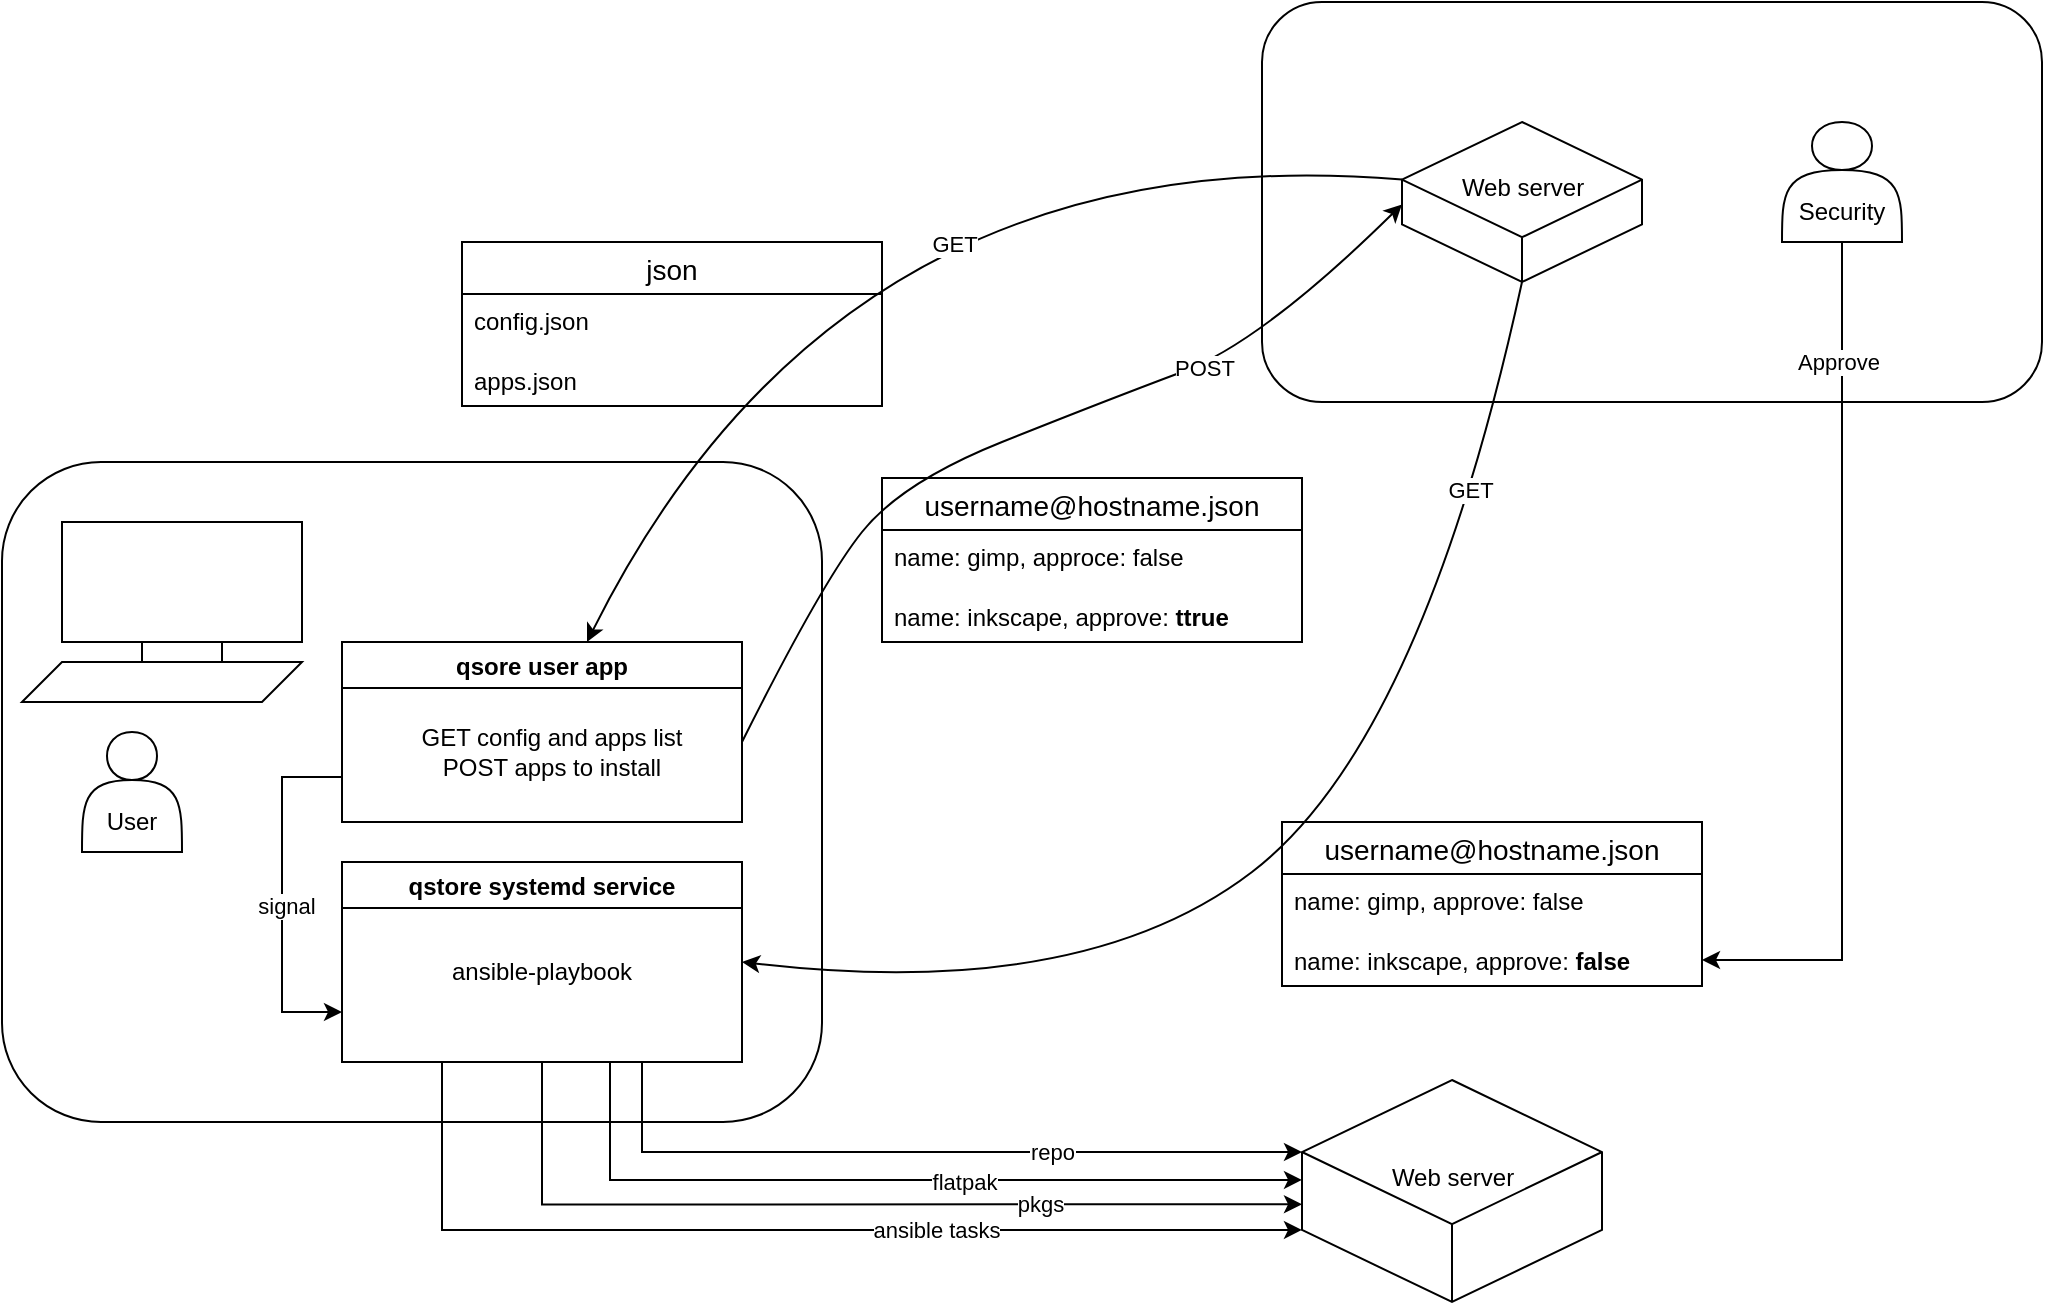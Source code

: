 <mxfile version="24.6.4" type="device">
  <diagram name="Page-1" id="eBuYZG4w0CBX4yOKYVHw">
    <mxGraphModel dx="1239" dy="920" grid="1" gridSize="10" guides="1" tooltips="1" connect="1" arrows="1" fold="1" page="1" pageScale="1" pageWidth="1100" pageHeight="850" math="0" shadow="0">
      <root>
        <mxCell id="0" />
        <mxCell id="1" parent="0" />
        <mxCell id="MfvfDj9c9M5lZ0SagO4F-14" value="" style="rounded=1;whiteSpace=wrap;html=1;fillColor=none;" parent="1" vertex="1">
          <mxGeometry x="670" y="110" width="390" height="200" as="geometry" />
        </mxCell>
        <mxCell id="lLouseXmttRzrscci-i3-39" value="" style="rounded=1;whiteSpace=wrap;html=1;fillColor=none;" parent="1" vertex="1">
          <mxGeometry x="40" y="340" width="410" height="330" as="geometry" />
        </mxCell>
        <mxCell id="lLouseXmttRzrscci-i3-2" value="&lt;div&gt;&lt;br&gt;&lt;/div&gt;&lt;div&gt;&lt;br&gt;&lt;/div&gt;User" style="shape=actor;whiteSpace=wrap;html=1;fillColor=none;" parent="1" vertex="1">
          <mxGeometry x="80" y="475" width="50" height="60" as="geometry" />
        </mxCell>
        <mxCell id="lLouseXmttRzrscci-i3-3" value="username@hostname.json" style="swimlane;fontStyle=0;childLayout=stackLayout;horizontal=1;startSize=26;horizontalStack=0;resizeParent=1;resizeParentMax=0;resizeLast=0;collapsible=1;marginBottom=0;align=center;fontSize=14;fillColor=none;" parent="1" vertex="1">
          <mxGeometry x="680" y="520" width="210" height="82" as="geometry" />
        </mxCell>
        <mxCell id="lLouseXmttRzrscci-i3-4" value="name: gimp, approve: false" style="text;strokeColor=none;fillColor=none;spacingLeft=4;spacingRight=4;overflow=hidden;rotatable=0;points=[[0,0.5],[1,0.5]];portConstraint=eastwest;fontSize=12;whiteSpace=wrap;html=1;" parent="lLouseXmttRzrscci-i3-3" vertex="1">
          <mxGeometry y="26" width="210" height="30" as="geometry" />
        </mxCell>
        <mxCell id="lLouseXmttRzrscci-i3-5" value="name: inkscape, approve: &lt;b&gt;false&lt;/b&gt;&lt;div&gt;&lt;br&gt;&lt;/div&gt;" style="text;strokeColor=none;fillColor=none;spacingLeft=4;spacingRight=4;overflow=hidden;rotatable=0;points=[[0,0.5],[1,0.5]];portConstraint=eastwest;fontSize=12;whiteSpace=wrap;html=1;" parent="lLouseXmttRzrscci-i3-3" vertex="1">
          <mxGeometry y="56" width="210" height="26" as="geometry" />
        </mxCell>
        <mxCell id="lLouseXmttRzrscci-i3-30" style="edgeStyle=orthogonalEdgeStyle;rounded=0;orthogonalLoop=1;jettySize=auto;html=1;entryX=1;entryY=0.5;entryDx=0;entryDy=0;" parent="1" source="lLouseXmttRzrscci-i3-14" target="lLouseXmttRzrscci-i3-5" edge="1">
          <mxGeometry relative="1" as="geometry" />
        </mxCell>
        <mxCell id="lLouseXmttRzrscci-i3-36" value="Approve" style="edgeLabel;html=1;align=center;verticalAlign=middle;resizable=0;points=[];" parent="lLouseXmttRzrscci-i3-30" vertex="1" connectable="0">
          <mxGeometry x="-0.722" y="-2" relative="1" as="geometry">
            <mxPoint as="offset" />
          </mxGeometry>
        </mxCell>
        <mxCell id="lLouseXmttRzrscci-i3-14" value="&lt;div&gt;&lt;br&gt;&lt;/div&gt;&lt;div&gt;&lt;br&gt;&lt;/div&gt;&lt;div&gt;Security&lt;/div&gt;" style="shape=actor;whiteSpace=wrap;html=1;fillColor=none;" parent="1" vertex="1">
          <mxGeometry x="930" y="170" width="60" height="60" as="geometry" />
        </mxCell>
        <mxCell id="lLouseXmttRzrscci-i3-16" value="Web server&lt;div&gt;&lt;br&gt;&lt;/div&gt;" style="html=1;shape=mxgraph.basic.isocube;isoAngle=15;fillColor=none;" parent="1" vertex="1">
          <mxGeometry x="740" y="170" width="120" height="80" as="geometry" />
        </mxCell>
        <mxCell id="MfvfDj9c9M5lZ0SagO4F-11" style="edgeStyle=orthogonalEdgeStyle;rounded=0;orthogonalLoop=1;jettySize=auto;html=1;exitX=0;exitY=0.75;exitDx=0;exitDy=0;entryX=0;entryY=0.75;entryDx=0;entryDy=0;" parent="1" source="lLouseXmttRzrscci-i3-21" target="lLouseXmttRzrscci-i3-22" edge="1">
          <mxGeometry relative="1" as="geometry">
            <Array as="points">
              <mxPoint x="180" y="498" />
              <mxPoint x="180" y="615" />
            </Array>
          </mxGeometry>
        </mxCell>
        <mxCell id="MfvfDj9c9M5lZ0SagO4F-12" value="signal" style="edgeLabel;html=1;align=center;verticalAlign=middle;resizable=0;points=[];" parent="MfvfDj9c9M5lZ0SagO4F-11" vertex="1" connectable="0">
          <mxGeometry x="0.048" y="2" relative="1" as="geometry">
            <mxPoint y="1" as="offset" />
          </mxGeometry>
        </mxCell>
        <mxCell id="lLouseXmttRzrscci-i3-21" value="qsore user app" style="swimlane;" parent="1" vertex="1">
          <mxGeometry x="210" y="430" width="200" height="90" as="geometry" />
        </mxCell>
        <mxCell id="lLouseXmttRzrscci-i3-38" value="&lt;div&gt;GET config and apps list&lt;/div&gt;POST apps to install" style="text;html=1;align=center;verticalAlign=middle;whiteSpace=wrap;rounded=0;" parent="lLouseXmttRzrscci-i3-21" vertex="1">
          <mxGeometry x="20" y="30" width="170" height="50" as="geometry" />
        </mxCell>
        <mxCell id="lLouseXmttRzrscci-i3-22" value="qstore systemd service" style="swimlane;points=[[0,0,0,0,0],[0,0.25,0,0,0],[0,0.5,0,0,0],[0,0.75,0,0,0],[0,1,0,0,0],[0.25,0,0,0,0],[0.25,1,0,0,0],[0.33,1,0,0,0],[0.5,0,0,0,0],[0.5,1,0,0,0],[0.67,1,0,0,0],[0.75,0,0,0,0],[0.75,1,0,0,0],[1,0,0,0,0],[1,0.25,0,0,0],[1,0.5,0,0,0],[1,0.75,0,0,0],[1,1,0,0,0]];fillColor=none;" parent="1" vertex="1">
          <mxGeometry x="210" y="540" width="200" height="100" as="geometry" />
        </mxCell>
        <mxCell id="lLouseXmttRzrscci-i3-37" value="ansible-playbook" style="text;html=1;align=center;verticalAlign=middle;whiteSpace=wrap;rounded=0;" parent="lLouseXmttRzrscci-i3-22" vertex="1">
          <mxGeometry x="45" y="40" width="110" height="30" as="geometry" />
        </mxCell>
        <mxCell id="lLouseXmttRzrscci-i3-27" value="username@hostname.json" style="swimlane;fontStyle=0;childLayout=stackLayout;horizontal=1;startSize=26;horizontalStack=0;resizeParent=1;resizeParentMax=0;resizeLast=0;collapsible=1;marginBottom=0;align=center;fontSize=14;fillColor=none;" parent="1" vertex="1">
          <mxGeometry x="480" y="348" width="210" height="82" as="geometry" />
        </mxCell>
        <mxCell id="lLouseXmttRzrscci-i3-28" value="name: gimp, approce: false" style="text;strokeColor=none;fillColor=none;spacingLeft=4;spacingRight=4;overflow=hidden;rotatable=0;points=[[0,0.5],[1,0.5]];portConstraint=eastwest;fontSize=12;whiteSpace=wrap;html=1;" parent="lLouseXmttRzrscci-i3-27" vertex="1">
          <mxGeometry y="26" width="210" height="30" as="geometry" />
        </mxCell>
        <mxCell id="lLouseXmttRzrscci-i3-29" value="name: inkscape, approve: &lt;b&gt;ttrue&lt;/b&gt;&lt;div&gt;&lt;br&gt;&lt;/div&gt;" style="text;strokeColor=none;fillColor=none;spacingLeft=4;spacingRight=4;overflow=hidden;rotatable=0;points=[[0,0.5],[1,0.5]];portConstraint=eastwest;fontSize=12;whiteSpace=wrap;html=1;" parent="lLouseXmttRzrscci-i3-27" vertex="1">
          <mxGeometry y="56" width="210" height="26" as="geometry" />
        </mxCell>
        <mxCell id="MfvfDj9c9M5lZ0SagO4F-1" value="" style="curved=1;endArrow=classic;html=1;rounded=0;entryX=0;entryY=0;entryDx=0;entryDy=41.191;entryPerimeter=0;" parent="1" target="lLouseXmttRzrscci-i3-16" edge="1">
          <mxGeometry width="50" height="50" relative="1" as="geometry">
            <mxPoint x="410" y="480" as="sourcePoint" />
            <mxPoint x="730" y="200" as="targetPoint" />
            <Array as="points">
              <mxPoint x="450" y="400" />
              <mxPoint x="490" y="350" />
              <mxPoint x="590" y="310" />
              <mxPoint x="670" y="280" />
            </Array>
          </mxGeometry>
        </mxCell>
        <mxCell id="MfvfDj9c9M5lZ0SagO4F-2" value="POST" style="edgeLabel;html=1;align=center;verticalAlign=middle;resizable=0;points=[];" parent="MfvfDj9c9M5lZ0SagO4F-1" vertex="1" connectable="0">
          <mxGeometry x="0.417" y="-1" relative="1" as="geometry">
            <mxPoint y="1" as="offset" />
          </mxGeometry>
        </mxCell>
        <mxCell id="MfvfDj9c9M5lZ0SagO4F-3" value="" style="curved=1;endArrow=classic;html=1;rounded=0;exitX=0.5;exitY=1;exitDx=0;exitDy=0;exitPerimeter=0;entryX=1;entryY=0.5;entryDx=0;entryDy=0;" parent="1" source="lLouseXmttRzrscci-i3-16" target="lLouseXmttRzrscci-i3-22" edge="1">
          <mxGeometry width="50" height="50" relative="1" as="geometry">
            <mxPoint x="600" y="320" as="sourcePoint" />
            <mxPoint x="410" y="500" as="targetPoint" />
            <Array as="points">
              <mxPoint x="750" y="480" />
              <mxPoint x="580" y="610" />
            </Array>
          </mxGeometry>
        </mxCell>
        <mxCell id="MfvfDj9c9M5lZ0SagO4F-13" value="GET" style="edgeLabel;html=1;align=center;verticalAlign=middle;resizable=0;points=[];" parent="MfvfDj9c9M5lZ0SagO4F-3" vertex="1" connectable="0">
          <mxGeometry x="-0.655" y="-4" relative="1" as="geometry">
            <mxPoint as="offset" />
          </mxGeometry>
        </mxCell>
        <mxCell id="MfvfDj9c9M5lZ0SagO4F-5" value="" style="curved=1;endArrow=classic;html=1;rounded=0;exitX=0;exitY=0;exitDx=0;exitDy=28.809;exitPerimeter=0;" parent="1" source="lLouseXmttRzrscci-i3-16" target="lLouseXmttRzrscci-i3-21" edge="1">
          <mxGeometry width="50" height="50" relative="1" as="geometry">
            <mxPoint x="370" y="190" as="sourcePoint" />
            <mxPoint x="510" y="175" as="targetPoint" />
            <Array as="points">
              <mxPoint x="460" y="175" />
            </Array>
          </mxGeometry>
        </mxCell>
        <mxCell id="MfvfDj9c9M5lZ0SagO4F-6" value="GET" style="edgeLabel;html=1;align=center;verticalAlign=middle;resizable=0;points=[];" parent="MfvfDj9c9M5lZ0SagO4F-5" vertex="1" connectable="0">
          <mxGeometry x="-0.221" y="51" relative="1" as="geometry">
            <mxPoint as="offset" />
          </mxGeometry>
        </mxCell>
        <mxCell id="MfvfDj9c9M5lZ0SagO4F-7" value="json" style="swimlane;fontStyle=0;childLayout=stackLayout;horizontal=1;startSize=26;horizontalStack=0;resizeParent=1;resizeParentMax=0;resizeLast=0;collapsible=1;marginBottom=0;align=center;fontSize=14;fillColor=none;" parent="1" vertex="1">
          <mxGeometry x="270" y="230" width="210" height="82" as="geometry" />
        </mxCell>
        <mxCell id="MfvfDj9c9M5lZ0SagO4F-8" value="config.json" style="text;strokeColor=none;fillColor=none;spacingLeft=4;spacingRight=4;overflow=hidden;rotatable=0;points=[[0,0.5],[1,0.5]];portConstraint=eastwest;fontSize=12;whiteSpace=wrap;html=1;" parent="MfvfDj9c9M5lZ0SagO4F-7" vertex="1">
          <mxGeometry y="26" width="210" height="30" as="geometry" />
        </mxCell>
        <mxCell id="MfvfDj9c9M5lZ0SagO4F-9" value="&lt;div&gt;apps.json&lt;/div&gt;" style="text;strokeColor=none;fillColor=none;spacingLeft=4;spacingRight=4;overflow=hidden;rotatable=0;points=[[0,0.5],[1,0.5]];portConstraint=eastwest;fontSize=12;whiteSpace=wrap;html=1;" parent="MfvfDj9c9M5lZ0SagO4F-7" vertex="1">
          <mxGeometry y="56" width="210" height="26" as="geometry" />
        </mxCell>
        <mxCell id="kQQvw0ewckFdPvL3zeD4-14" value="Web server&lt;div&gt;&lt;br&gt;&lt;/div&gt;" style="html=1;shape=mxgraph.basic.isocube;isoAngle=15;points=[[0,0,0,0,36.012],[0,0,0,0,74.988],[0,0,0,150,36.012],[0,0,0,150,74.988],[0,0.45,0,0,0],[0,0.56,0,0,0],[0.5,0,0,0,0],[0.5,1,0,0,0],[1,0.5,0,0,0]];fillColor=none;" parent="1" vertex="1">
          <mxGeometry x="690" y="649" width="150" height="111" as="geometry" />
        </mxCell>
        <mxCell id="kQQvw0ewckFdPvL3zeD4-18" style="edgeStyle=orthogonalEdgeStyle;rounded=0;orthogonalLoop=1;jettySize=auto;html=1;exitX=0.75;exitY=1;exitDx=0;exitDy=0;entryX=0;entryY=0;entryDx=0;entryDy=36.012;entryPerimeter=0;" parent="1" source="lLouseXmttRzrscci-i3-22" target="kQQvw0ewckFdPvL3zeD4-14" edge="1">
          <mxGeometry relative="1" as="geometry" />
        </mxCell>
        <mxCell id="kQQvw0ewckFdPvL3zeD4-19" value="repo" style="edgeLabel;html=1;align=center;verticalAlign=middle;resizable=0;points=[];" parent="kQQvw0ewckFdPvL3zeD4-18" vertex="1" connectable="0">
          <mxGeometry x="0.327" y="1" relative="1" as="geometry">
            <mxPoint x="1" y="1" as="offset" />
          </mxGeometry>
        </mxCell>
        <mxCell id="kQQvw0ewckFdPvL3zeD4-20" style="edgeStyle=orthogonalEdgeStyle;rounded=0;orthogonalLoop=1;jettySize=auto;html=1;exitX=0.67;exitY=1;exitDx=0;exitDy=0;entryX=0;entryY=0.45;entryDx=0;entryDy=0;entryPerimeter=0;exitPerimeter=0;" parent="1" source="lLouseXmttRzrscci-i3-22" target="kQQvw0ewckFdPvL3zeD4-14" edge="1">
          <mxGeometry relative="1" as="geometry" />
        </mxCell>
        <mxCell id="kQQvw0ewckFdPvL3zeD4-21" value="flatpak" style="edgeLabel;html=1;align=center;verticalAlign=middle;resizable=0;points=[];" parent="kQQvw0ewckFdPvL3zeD4-20" vertex="1" connectable="0">
          <mxGeometry x="0.163" y="-1" relative="1" as="geometry">
            <mxPoint as="offset" />
          </mxGeometry>
        </mxCell>
        <mxCell id="kQQvw0ewckFdPvL3zeD4-22" style="edgeStyle=orthogonalEdgeStyle;rounded=0;orthogonalLoop=1;jettySize=auto;html=1;exitX=0.25;exitY=1;exitDx=0;exitDy=0;entryX=0;entryY=0;entryDx=0;entryDy=74.988;entryPerimeter=0;" parent="1" source="lLouseXmttRzrscci-i3-22" target="kQQvw0ewckFdPvL3zeD4-14" edge="1">
          <mxGeometry relative="1" as="geometry">
            <Array as="points">
              <mxPoint x="260" y="724" />
            </Array>
          </mxGeometry>
        </mxCell>
        <mxCell id="kQQvw0ewckFdPvL3zeD4-26" value="ansible tasks" style="edgeLabel;html=1;align=center;verticalAlign=middle;resizable=0;points=[];" parent="kQQvw0ewckFdPvL3zeD4-22" vertex="1" connectable="0">
          <mxGeometry x="0.288" y="1" relative="1" as="geometry">
            <mxPoint y="1" as="offset" />
          </mxGeometry>
        </mxCell>
        <mxCell id="kQQvw0ewckFdPvL3zeD4-24" style="edgeStyle=orthogonalEdgeStyle;rounded=0;orthogonalLoop=1;jettySize=auto;html=1;exitX=0.5;exitY=1;exitDx=0;exitDy=0;exitPerimeter=0;entryX=0;entryY=0.56;entryDx=0;entryDy=0;entryPerimeter=0;" parent="1" source="lLouseXmttRzrscci-i3-22" target="kQQvw0ewckFdPvL3zeD4-14" edge="1">
          <mxGeometry relative="1" as="geometry" />
        </mxCell>
        <mxCell id="kQQvw0ewckFdPvL3zeD4-25" value="pkgs" style="edgeLabel;html=1;align=center;verticalAlign=middle;resizable=0;points=[];" parent="kQQvw0ewckFdPvL3zeD4-24" vertex="1" connectable="0">
          <mxGeometry x="0.418" relative="1" as="geometry">
            <mxPoint as="offset" />
          </mxGeometry>
        </mxCell>
        <mxCell id="8ilsEMWM5Gomqz63oIB8-1" value="" style="rounded=0;whiteSpace=wrap;html=1;fillColor=none;" parent="1" vertex="1">
          <mxGeometry x="70" y="370" width="120" height="60" as="geometry" />
        </mxCell>
        <mxCell id="8ilsEMWM5Gomqz63oIB8-2" value="" style="shape=parallelogram;perimeter=parallelogramPerimeter;whiteSpace=wrap;html=1;fixedSize=1;fillColor=none;" parent="1" vertex="1">
          <mxGeometry x="50" y="440" width="140" height="20" as="geometry" />
        </mxCell>
        <mxCell id="8ilsEMWM5Gomqz63oIB8-3" value="" style="rounded=0;whiteSpace=wrap;html=1;fillColor=none;" parent="1" vertex="1">
          <mxGeometry x="110" y="430" width="40" height="10" as="geometry" />
        </mxCell>
      </root>
    </mxGraphModel>
  </diagram>
</mxfile>
